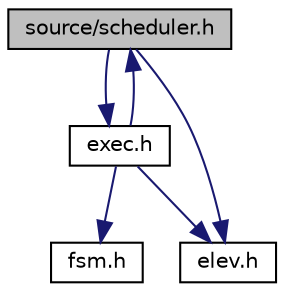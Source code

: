 digraph "source/scheduler.h"
{
  edge [fontname="Helvetica",fontsize="10",labelfontname="Helvetica",labelfontsize="10"];
  node [fontname="Helvetica",fontsize="10",shape=record];
  Node0 [label="source/scheduler.h",height=0.2,width=0.4,color="black", fillcolor="grey75", style="filled", fontcolor="black"];
  Node0 -> Node1 [color="midnightblue",fontsize="10",style="solid",fontname="Helvetica"];
  Node1 [label="exec.h",height=0.2,width=0.4,color="black", fillcolor="white", style="filled",URL="$exec_8h.html",tooltip="A library for executing tasks for the elevator. "];
  Node1 -> Node2 [color="midnightblue",fontsize="10",style="solid",fontname="Helvetica"];
  Node2 [label="fsm.h",height=0.2,width=0.4,color="black", fillcolor="white", style="filled",URL="$fsm_8h.html",tooltip="A state machine library. "];
  Node1 -> Node0 [color="midnightblue",fontsize="10",style="solid",fontname="Helvetica"];
  Node1 -> Node3 [color="midnightblue",fontsize="10",style="solid",fontname="Helvetica"];
  Node3 [label="elev.h",height=0.2,width=0.4,color="black", fillcolor="white", style="filled",URL="$elev_8h_source.html"];
  Node0 -> Node3 [color="midnightblue",fontsize="10",style="solid",fontname="Helvetica"];
}
